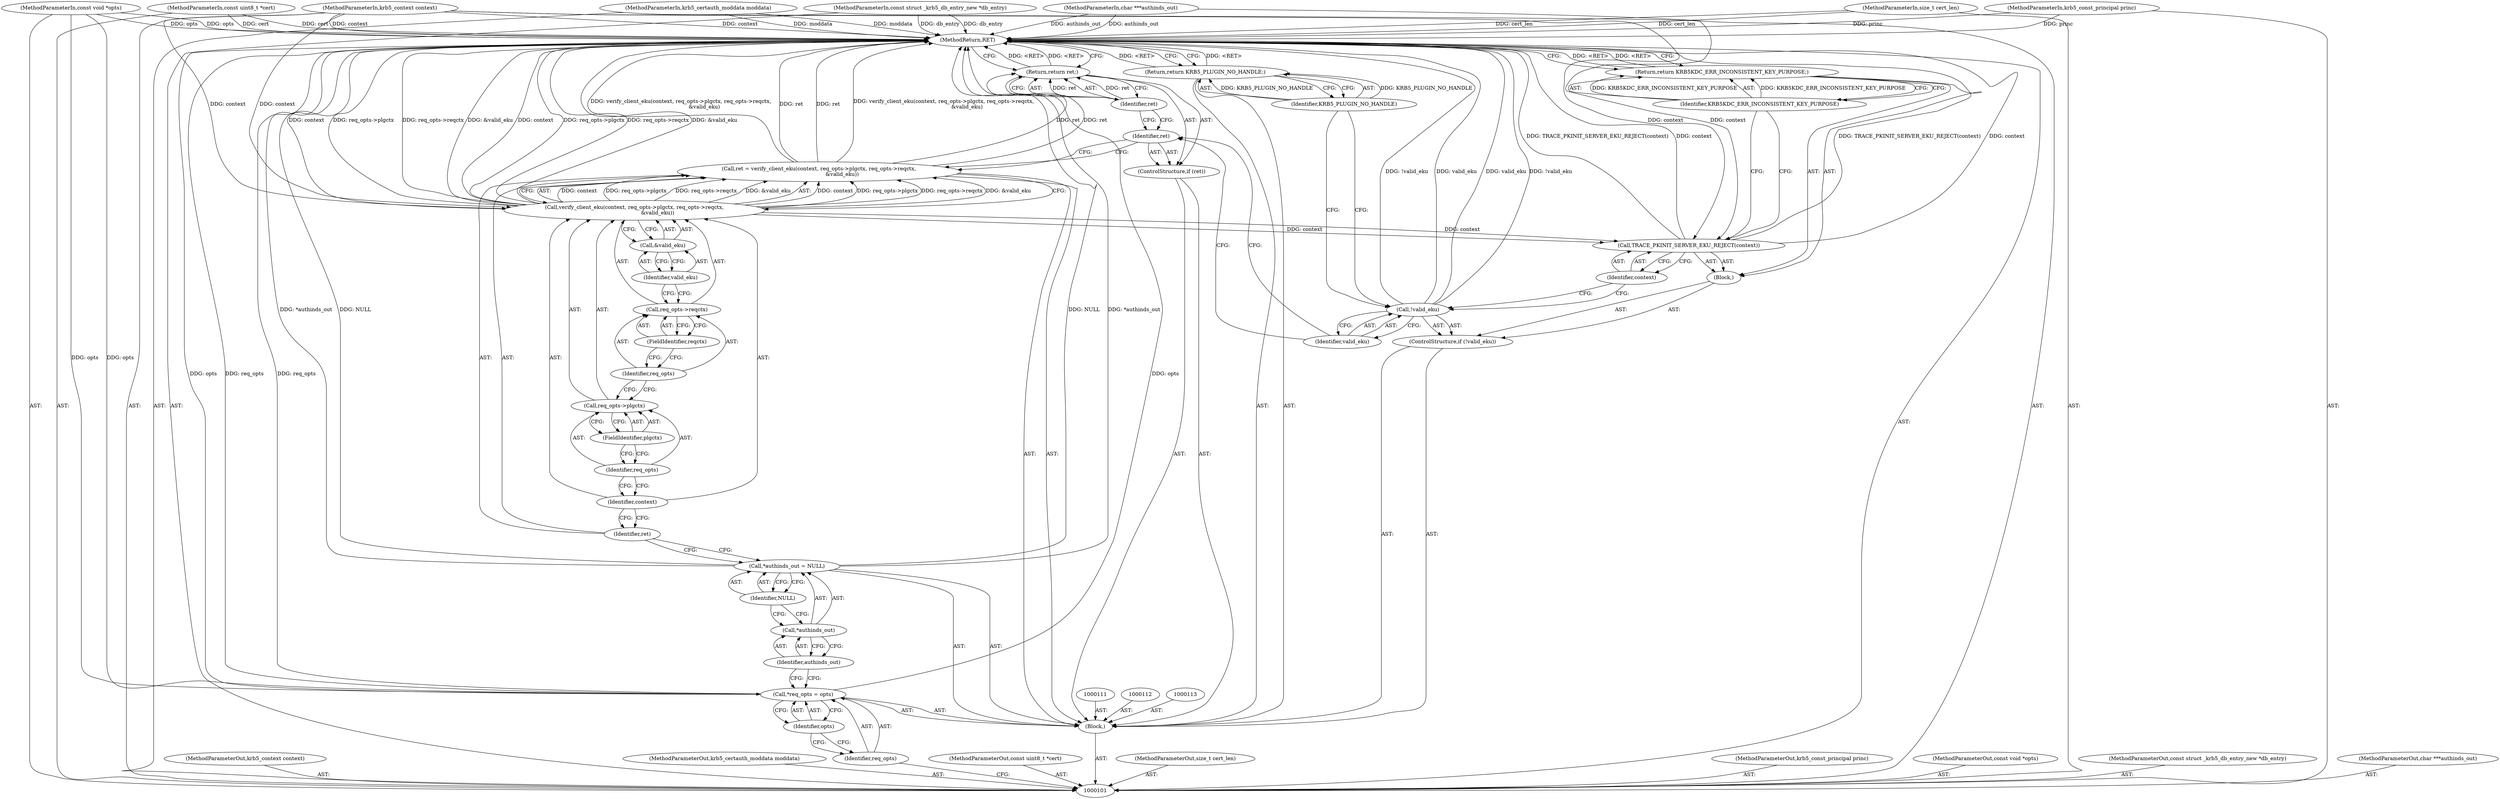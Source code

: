digraph "0_krb5_50fe4074f188c2d4da0c421e96553acea8378db2_0" {
"1000147" [label="(MethodReturn,RET)"];
"1000102" [label="(MethodParameterIn,krb5_context context)"];
"1000195" [label="(MethodParameterOut,krb5_context context)"];
"1000103" [label="(MethodParameterIn,krb5_certauth_moddata moddata)"];
"1000196" [label="(MethodParameterOut,krb5_certauth_moddata moddata)"];
"1000120" [label="(Identifier,NULL)"];
"1000117" [label="(Call,*authinds_out = NULL)"];
"1000118" [label="(Call,*authinds_out)"];
"1000119" [label="(Identifier,authinds_out)"];
"1000123" [label="(Call,verify_client_eku(context, req_opts->plgctx, req_opts->reqctx,\n                            &valid_eku))"];
"1000124" [label="(Identifier,context)"];
"1000125" [label="(Call,req_opts->plgctx)"];
"1000126" [label="(Identifier,req_opts)"];
"1000121" [label="(Call,ret = verify_client_eku(context, req_opts->plgctx, req_opts->reqctx,\n                            &valid_eku))"];
"1000122" [label="(Identifier,ret)"];
"1000127" [label="(FieldIdentifier,plgctx)"];
"1000128" [label="(Call,req_opts->reqctx)"];
"1000129" [label="(Identifier,req_opts)"];
"1000130" [label="(FieldIdentifier,reqctx)"];
"1000131" [label="(Call,&valid_eku)"];
"1000132" [label="(Identifier,valid_eku)"];
"1000133" [label="(ControlStructure,if (ret))"];
"1000134" [label="(Identifier,ret)"];
"1000136" [label="(Identifier,ret)"];
"1000135" [label="(Return,return ret;)"];
"1000140" [label="(Block,)"];
"1000137" [label="(ControlStructure,if (!valid_eku))"];
"1000138" [label="(Call,!valid_eku)"];
"1000139" [label="(Identifier,valid_eku)"];
"1000104" [label="(MethodParameterIn,const uint8_t *cert)"];
"1000197" [label="(MethodParameterOut,const uint8_t *cert)"];
"1000105" [label="(MethodParameterIn,size_t cert_len)"];
"1000198" [label="(MethodParameterOut,size_t cert_len)"];
"1000142" [label="(Identifier,context)"];
"1000141" [label="(Call,TRACE_PKINIT_SERVER_EKU_REJECT(context))"];
"1000144" [label="(Identifier,KRB5KDC_ERR_INCONSISTENT_KEY_PURPOSE)"];
"1000143" [label="(Return,return KRB5KDC_ERR_INCONSISTENT_KEY_PURPOSE;)"];
"1000146" [label="(Identifier,KRB5_PLUGIN_NO_HANDLE)"];
"1000145" [label="(Return,return KRB5_PLUGIN_NO_HANDLE;)"];
"1000106" [label="(MethodParameterIn,krb5_const_principal princ)"];
"1000199" [label="(MethodParameterOut,krb5_const_principal princ)"];
"1000107" [label="(MethodParameterIn,const void *opts)"];
"1000200" [label="(MethodParameterOut,const void *opts)"];
"1000108" [label="(MethodParameterIn,const struct _krb5_db_entry_new *db_entry)"];
"1000201" [label="(MethodParameterOut,const struct _krb5_db_entry_new *db_entry)"];
"1000109" [label="(MethodParameterIn,char ***authinds_out)"];
"1000202" [label="(MethodParameterOut,char ***authinds_out)"];
"1000110" [label="(Block,)"];
"1000114" [label="(Call,*req_opts = opts)"];
"1000115" [label="(Identifier,req_opts)"];
"1000116" [label="(Identifier,opts)"];
"1000147" -> "1000101"  [label="AST: "];
"1000147" -> "1000135"  [label="CFG: "];
"1000147" -> "1000143"  [label="CFG: "];
"1000147" -> "1000145"  [label="CFG: "];
"1000141" -> "1000147"  [label="DDG: context"];
"1000141" -> "1000147"  [label="DDG: TRACE_PKINIT_SERVER_EKU_REJECT(context)"];
"1000123" -> "1000147"  [label="DDG: req_opts->plgctx"];
"1000123" -> "1000147"  [label="DDG: req_opts->reqctx"];
"1000123" -> "1000147"  [label="DDG: &valid_eku"];
"1000123" -> "1000147"  [label="DDG: context"];
"1000108" -> "1000147"  [label="DDG: db_entry"];
"1000107" -> "1000147"  [label="DDG: opts"];
"1000104" -> "1000147"  [label="DDG: cert"];
"1000105" -> "1000147"  [label="DDG: cert_len"];
"1000103" -> "1000147"  [label="DDG: moddata"];
"1000117" -> "1000147"  [label="DDG: *authinds_out"];
"1000117" -> "1000147"  [label="DDG: NULL"];
"1000102" -> "1000147"  [label="DDG: context"];
"1000121" -> "1000147"  [label="DDG: ret"];
"1000121" -> "1000147"  [label="DDG: verify_client_eku(context, req_opts->plgctx, req_opts->reqctx,\n                            &valid_eku)"];
"1000114" -> "1000147"  [label="DDG: opts"];
"1000114" -> "1000147"  [label="DDG: req_opts"];
"1000138" -> "1000147"  [label="DDG: valid_eku"];
"1000138" -> "1000147"  [label="DDG: !valid_eku"];
"1000106" -> "1000147"  [label="DDG: princ"];
"1000109" -> "1000147"  [label="DDG: authinds_out"];
"1000145" -> "1000147"  [label="DDG: <RET>"];
"1000135" -> "1000147"  [label="DDG: <RET>"];
"1000143" -> "1000147"  [label="DDG: <RET>"];
"1000102" -> "1000101"  [label="AST: "];
"1000102" -> "1000147"  [label="DDG: context"];
"1000102" -> "1000123"  [label="DDG: context"];
"1000102" -> "1000141"  [label="DDG: context"];
"1000195" -> "1000101"  [label="AST: "];
"1000103" -> "1000101"  [label="AST: "];
"1000103" -> "1000147"  [label="DDG: moddata"];
"1000196" -> "1000101"  [label="AST: "];
"1000120" -> "1000117"  [label="AST: "];
"1000120" -> "1000118"  [label="CFG: "];
"1000117" -> "1000120"  [label="CFG: "];
"1000117" -> "1000110"  [label="AST: "];
"1000117" -> "1000120"  [label="CFG: "];
"1000118" -> "1000117"  [label="AST: "];
"1000120" -> "1000117"  [label="AST: "];
"1000122" -> "1000117"  [label="CFG: "];
"1000117" -> "1000147"  [label="DDG: *authinds_out"];
"1000117" -> "1000147"  [label="DDG: NULL"];
"1000118" -> "1000117"  [label="AST: "];
"1000118" -> "1000119"  [label="CFG: "];
"1000119" -> "1000118"  [label="AST: "];
"1000120" -> "1000118"  [label="CFG: "];
"1000119" -> "1000118"  [label="AST: "];
"1000119" -> "1000114"  [label="CFG: "];
"1000118" -> "1000119"  [label="CFG: "];
"1000123" -> "1000121"  [label="AST: "];
"1000123" -> "1000131"  [label="CFG: "];
"1000124" -> "1000123"  [label="AST: "];
"1000125" -> "1000123"  [label="AST: "];
"1000128" -> "1000123"  [label="AST: "];
"1000131" -> "1000123"  [label="AST: "];
"1000121" -> "1000123"  [label="CFG: "];
"1000123" -> "1000147"  [label="DDG: req_opts->plgctx"];
"1000123" -> "1000147"  [label="DDG: req_opts->reqctx"];
"1000123" -> "1000147"  [label="DDG: &valid_eku"];
"1000123" -> "1000147"  [label="DDG: context"];
"1000123" -> "1000121"  [label="DDG: context"];
"1000123" -> "1000121"  [label="DDG: req_opts->plgctx"];
"1000123" -> "1000121"  [label="DDG: req_opts->reqctx"];
"1000123" -> "1000121"  [label="DDG: &valid_eku"];
"1000102" -> "1000123"  [label="DDG: context"];
"1000123" -> "1000141"  [label="DDG: context"];
"1000124" -> "1000123"  [label="AST: "];
"1000124" -> "1000122"  [label="CFG: "];
"1000126" -> "1000124"  [label="CFG: "];
"1000125" -> "1000123"  [label="AST: "];
"1000125" -> "1000127"  [label="CFG: "];
"1000126" -> "1000125"  [label="AST: "];
"1000127" -> "1000125"  [label="AST: "];
"1000129" -> "1000125"  [label="CFG: "];
"1000126" -> "1000125"  [label="AST: "];
"1000126" -> "1000124"  [label="CFG: "];
"1000127" -> "1000126"  [label="CFG: "];
"1000121" -> "1000110"  [label="AST: "];
"1000121" -> "1000123"  [label="CFG: "];
"1000122" -> "1000121"  [label="AST: "];
"1000123" -> "1000121"  [label="AST: "];
"1000134" -> "1000121"  [label="CFG: "];
"1000121" -> "1000147"  [label="DDG: ret"];
"1000121" -> "1000147"  [label="DDG: verify_client_eku(context, req_opts->plgctx, req_opts->reqctx,\n                            &valid_eku)"];
"1000123" -> "1000121"  [label="DDG: context"];
"1000123" -> "1000121"  [label="DDG: req_opts->plgctx"];
"1000123" -> "1000121"  [label="DDG: req_opts->reqctx"];
"1000123" -> "1000121"  [label="DDG: &valid_eku"];
"1000121" -> "1000135"  [label="DDG: ret"];
"1000122" -> "1000121"  [label="AST: "];
"1000122" -> "1000117"  [label="CFG: "];
"1000124" -> "1000122"  [label="CFG: "];
"1000127" -> "1000125"  [label="AST: "];
"1000127" -> "1000126"  [label="CFG: "];
"1000125" -> "1000127"  [label="CFG: "];
"1000128" -> "1000123"  [label="AST: "];
"1000128" -> "1000130"  [label="CFG: "];
"1000129" -> "1000128"  [label="AST: "];
"1000130" -> "1000128"  [label="AST: "];
"1000132" -> "1000128"  [label="CFG: "];
"1000129" -> "1000128"  [label="AST: "];
"1000129" -> "1000125"  [label="CFG: "];
"1000130" -> "1000129"  [label="CFG: "];
"1000130" -> "1000128"  [label="AST: "];
"1000130" -> "1000129"  [label="CFG: "];
"1000128" -> "1000130"  [label="CFG: "];
"1000131" -> "1000123"  [label="AST: "];
"1000131" -> "1000132"  [label="CFG: "];
"1000132" -> "1000131"  [label="AST: "];
"1000123" -> "1000131"  [label="CFG: "];
"1000132" -> "1000131"  [label="AST: "];
"1000132" -> "1000128"  [label="CFG: "];
"1000131" -> "1000132"  [label="CFG: "];
"1000133" -> "1000110"  [label="AST: "];
"1000134" -> "1000133"  [label="AST: "];
"1000135" -> "1000133"  [label="AST: "];
"1000134" -> "1000133"  [label="AST: "];
"1000134" -> "1000121"  [label="CFG: "];
"1000136" -> "1000134"  [label="CFG: "];
"1000139" -> "1000134"  [label="CFG: "];
"1000136" -> "1000135"  [label="AST: "];
"1000136" -> "1000134"  [label="CFG: "];
"1000135" -> "1000136"  [label="CFG: "];
"1000136" -> "1000135"  [label="DDG: ret"];
"1000135" -> "1000133"  [label="AST: "];
"1000135" -> "1000136"  [label="CFG: "];
"1000136" -> "1000135"  [label="AST: "];
"1000147" -> "1000135"  [label="CFG: "];
"1000135" -> "1000147"  [label="DDG: <RET>"];
"1000136" -> "1000135"  [label="DDG: ret"];
"1000121" -> "1000135"  [label="DDG: ret"];
"1000140" -> "1000137"  [label="AST: "];
"1000141" -> "1000140"  [label="AST: "];
"1000143" -> "1000140"  [label="AST: "];
"1000137" -> "1000110"  [label="AST: "];
"1000138" -> "1000137"  [label="AST: "];
"1000140" -> "1000137"  [label="AST: "];
"1000138" -> "1000137"  [label="AST: "];
"1000138" -> "1000139"  [label="CFG: "];
"1000139" -> "1000138"  [label="AST: "];
"1000142" -> "1000138"  [label="CFG: "];
"1000146" -> "1000138"  [label="CFG: "];
"1000138" -> "1000147"  [label="DDG: valid_eku"];
"1000138" -> "1000147"  [label="DDG: !valid_eku"];
"1000139" -> "1000138"  [label="AST: "];
"1000139" -> "1000134"  [label="CFG: "];
"1000138" -> "1000139"  [label="CFG: "];
"1000104" -> "1000101"  [label="AST: "];
"1000104" -> "1000147"  [label="DDG: cert"];
"1000197" -> "1000101"  [label="AST: "];
"1000105" -> "1000101"  [label="AST: "];
"1000105" -> "1000147"  [label="DDG: cert_len"];
"1000198" -> "1000101"  [label="AST: "];
"1000142" -> "1000141"  [label="AST: "];
"1000142" -> "1000138"  [label="CFG: "];
"1000141" -> "1000142"  [label="CFG: "];
"1000141" -> "1000140"  [label="AST: "];
"1000141" -> "1000142"  [label="CFG: "];
"1000142" -> "1000141"  [label="AST: "];
"1000144" -> "1000141"  [label="CFG: "];
"1000141" -> "1000147"  [label="DDG: context"];
"1000141" -> "1000147"  [label="DDG: TRACE_PKINIT_SERVER_EKU_REJECT(context)"];
"1000123" -> "1000141"  [label="DDG: context"];
"1000102" -> "1000141"  [label="DDG: context"];
"1000144" -> "1000143"  [label="AST: "];
"1000144" -> "1000141"  [label="CFG: "];
"1000143" -> "1000144"  [label="CFG: "];
"1000144" -> "1000143"  [label="DDG: KRB5KDC_ERR_INCONSISTENT_KEY_PURPOSE"];
"1000143" -> "1000140"  [label="AST: "];
"1000143" -> "1000144"  [label="CFG: "];
"1000144" -> "1000143"  [label="AST: "];
"1000147" -> "1000143"  [label="CFG: "];
"1000143" -> "1000147"  [label="DDG: <RET>"];
"1000144" -> "1000143"  [label="DDG: KRB5KDC_ERR_INCONSISTENT_KEY_PURPOSE"];
"1000146" -> "1000145"  [label="AST: "];
"1000146" -> "1000138"  [label="CFG: "];
"1000145" -> "1000146"  [label="CFG: "];
"1000146" -> "1000145"  [label="DDG: KRB5_PLUGIN_NO_HANDLE"];
"1000145" -> "1000110"  [label="AST: "];
"1000145" -> "1000146"  [label="CFG: "];
"1000146" -> "1000145"  [label="AST: "];
"1000147" -> "1000145"  [label="CFG: "];
"1000145" -> "1000147"  [label="DDG: <RET>"];
"1000146" -> "1000145"  [label="DDG: KRB5_PLUGIN_NO_HANDLE"];
"1000106" -> "1000101"  [label="AST: "];
"1000106" -> "1000147"  [label="DDG: princ"];
"1000199" -> "1000101"  [label="AST: "];
"1000107" -> "1000101"  [label="AST: "];
"1000107" -> "1000147"  [label="DDG: opts"];
"1000107" -> "1000114"  [label="DDG: opts"];
"1000200" -> "1000101"  [label="AST: "];
"1000108" -> "1000101"  [label="AST: "];
"1000108" -> "1000147"  [label="DDG: db_entry"];
"1000201" -> "1000101"  [label="AST: "];
"1000109" -> "1000101"  [label="AST: "];
"1000109" -> "1000147"  [label="DDG: authinds_out"];
"1000202" -> "1000101"  [label="AST: "];
"1000110" -> "1000101"  [label="AST: "];
"1000111" -> "1000110"  [label="AST: "];
"1000112" -> "1000110"  [label="AST: "];
"1000113" -> "1000110"  [label="AST: "];
"1000114" -> "1000110"  [label="AST: "];
"1000117" -> "1000110"  [label="AST: "];
"1000121" -> "1000110"  [label="AST: "];
"1000133" -> "1000110"  [label="AST: "];
"1000137" -> "1000110"  [label="AST: "];
"1000145" -> "1000110"  [label="AST: "];
"1000114" -> "1000110"  [label="AST: "];
"1000114" -> "1000116"  [label="CFG: "];
"1000115" -> "1000114"  [label="AST: "];
"1000116" -> "1000114"  [label="AST: "];
"1000119" -> "1000114"  [label="CFG: "];
"1000114" -> "1000147"  [label="DDG: opts"];
"1000114" -> "1000147"  [label="DDG: req_opts"];
"1000107" -> "1000114"  [label="DDG: opts"];
"1000115" -> "1000114"  [label="AST: "];
"1000115" -> "1000101"  [label="CFG: "];
"1000116" -> "1000115"  [label="CFG: "];
"1000116" -> "1000114"  [label="AST: "];
"1000116" -> "1000115"  [label="CFG: "];
"1000114" -> "1000116"  [label="CFG: "];
}
